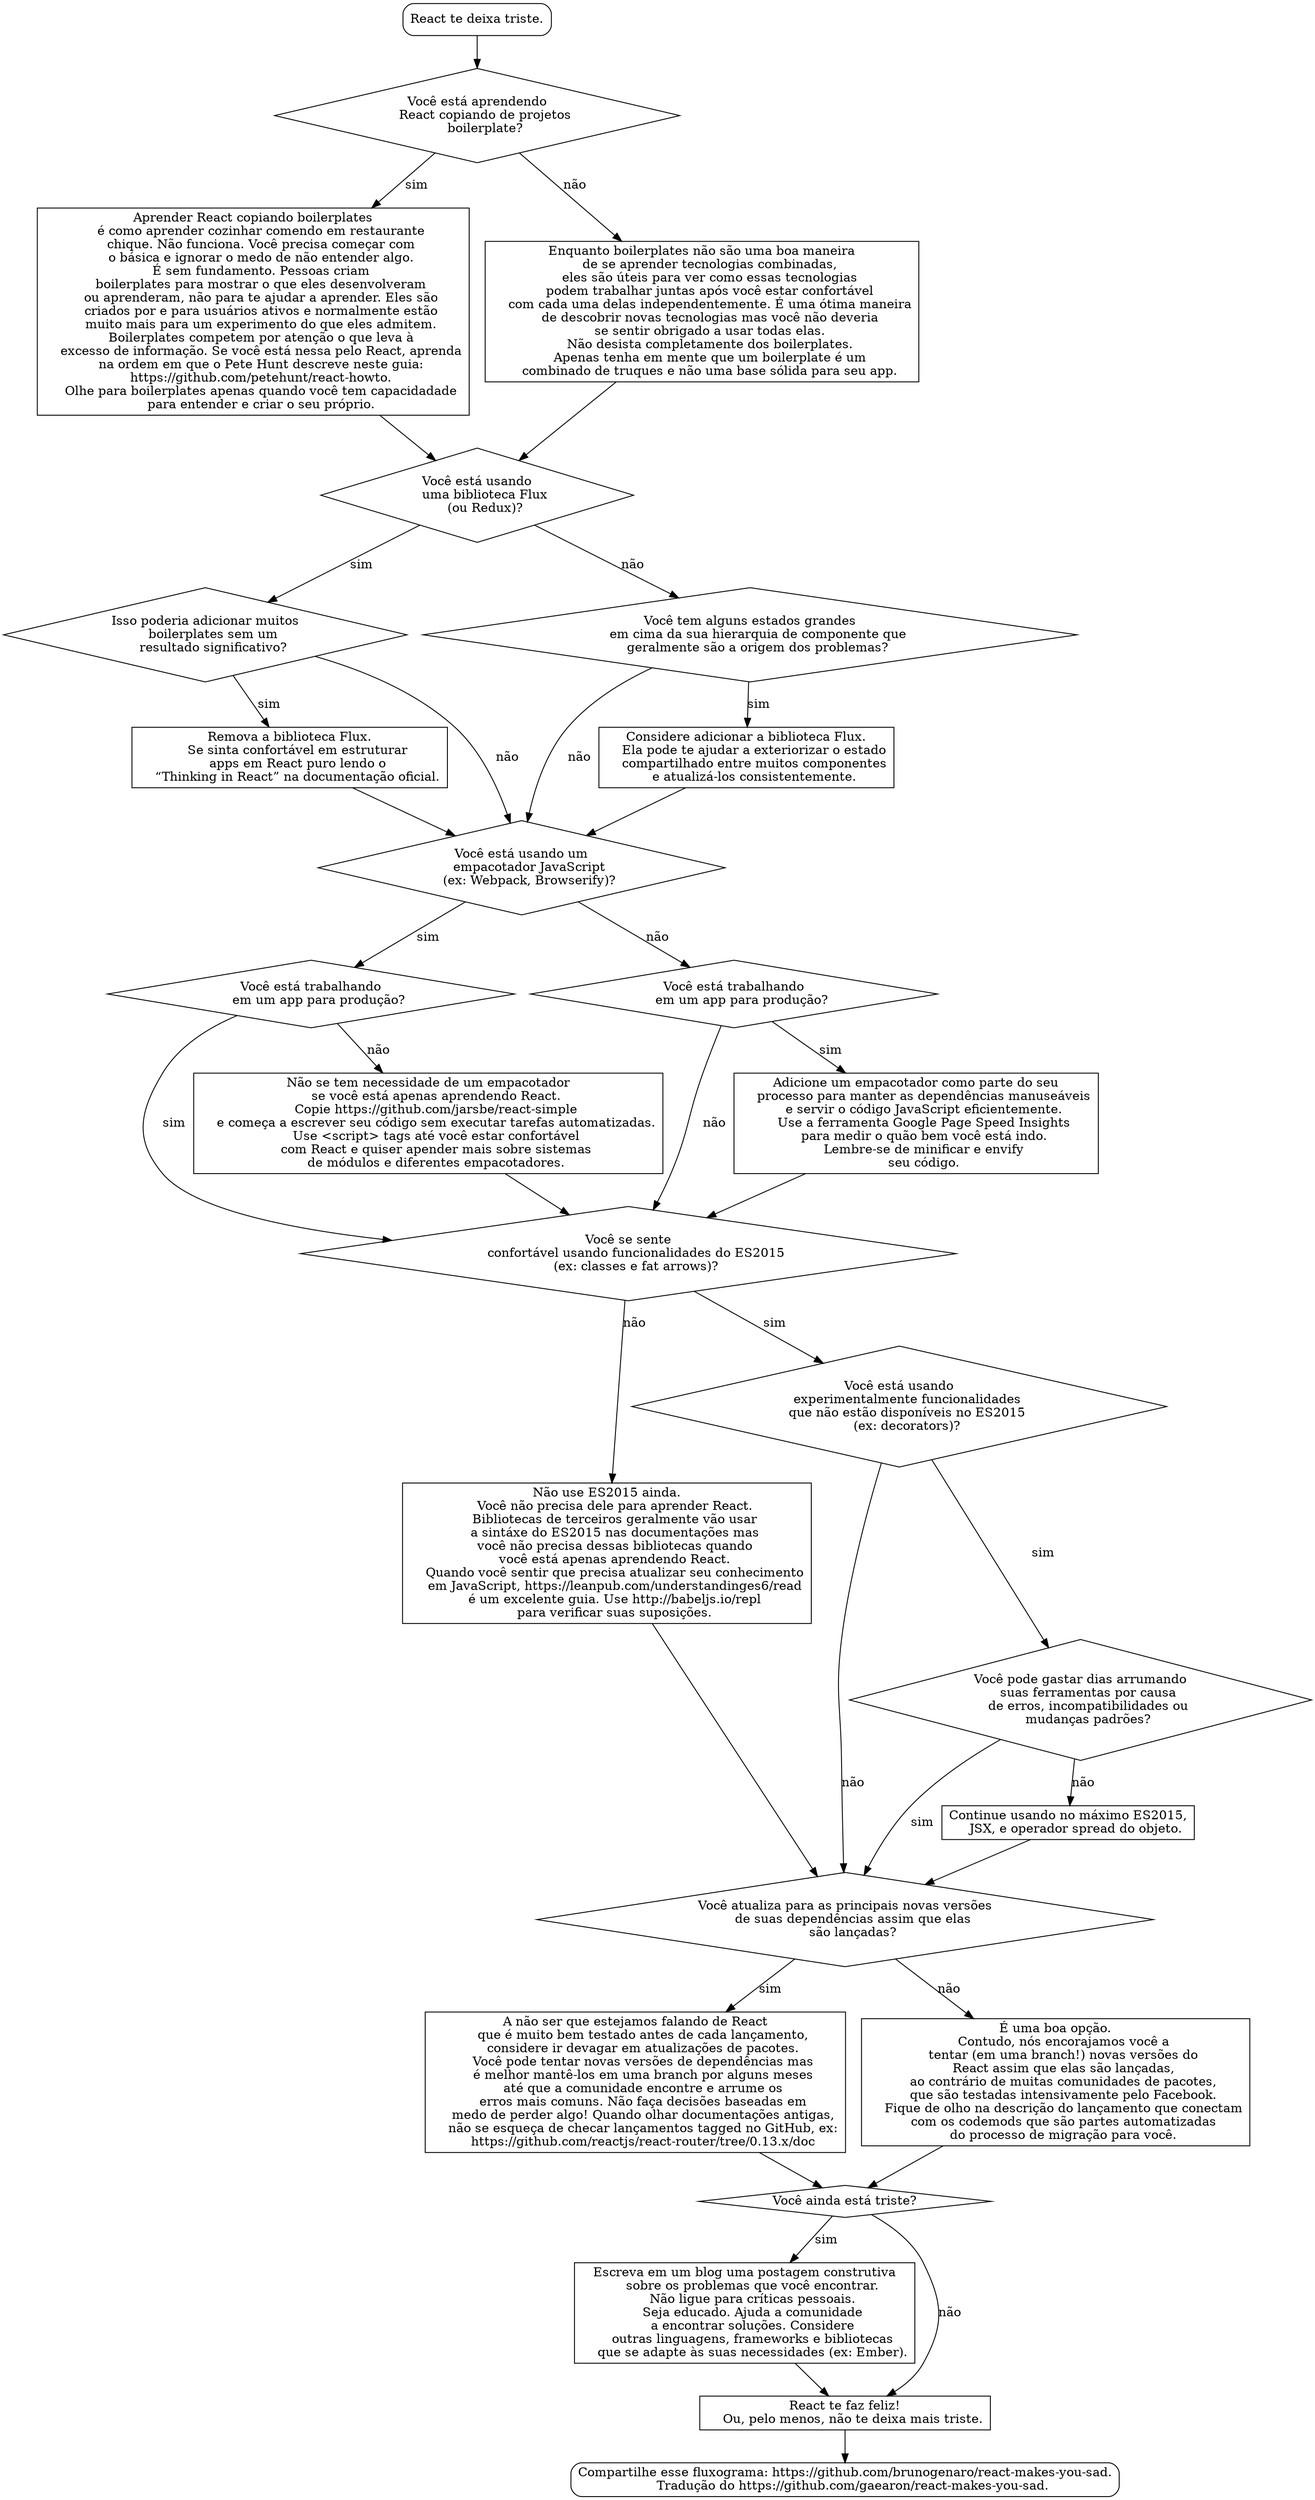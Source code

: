 digraph {
  unhappy[
    shape="box",
    style=rounded,
    label="React te deixa triste."
  ]
  unhappy -> are_you_using_react_boilerplates;

  # Boilerplate Fatigue

  are_you_using_react_boilerplates[
    shape="diamond",
    label="Você está aprendendo
    React copiando de projetos
    boilerplate?"
  ]
  are_you_using_react_boilerplates -> boilerplates_dont_teach[label="sim"]
  are_you_using_react_boilerplates -> steal_from_boilerplates[label="não"]

  boilerplates_dont_teach[
    shape="box",
    label="Aprender React copiando boilerplates
    é como aprender cozinhar comendo em restaurante
    chique. Não funciona. Você precisa começar com
    o básica e ignorar o medo de não entender algo.
    É sem fundamento. Pessoas criam
    boilerplates para mostrar o que eles desenvolveram
    ou aprenderam, não para te ajudar a aprender. Eles são
    criados por e para usuários ativos e normalmente estão
    muito mais para um experimento do que eles admitem.
    Boilerplates competem por atenção o que leva à
    excesso de informação. Se você está nessa pelo React, aprenda
    na ordem em que o Pete Hunt descreve neste guia:
    https://github.com/petehunt/react-howto.
    Olhe para boilerplates apenas quando você tem capacidadade
    para entender e criar o seu próprio."
  ]
  boilerplates_dont_teach -> are_you_using_flux

  steal_from_boilerplates[
    shape="box",
    label="Enquanto boilerplates não são uma boa maneira
    de se aprender tecnologias combinadas,
    eles são úteis para ver como essas tecnologias
    podem trabalhar juntas após você estar confortável
    com cada uma delas independentemente. É uma ótima maneira
    de descobrir novas tecnologias mas você não deveria
    se sentir obrigado a usar todas elas.
    Não desista completamente dos boilerplates.
    Apenas tenha em mente que um boilerplate é um
    combinado de truques e não uma base sólida para seu app."
  ]
  steal_from_boilerplates -> are_you_using_flux

  # Flux Fatigue

  are_you_using_flux[
    shape="diamond",
    label="Você está usando
    uma biblioteca Flux
    (ou Redux)?"
  ]
  are_you_using_flux -> is_too_much_flux[label="sim"]
  are_you_using_flux -> is_not_enough_flux[label="não"]

  is_too_much_flux[
    shape="diamond",
    label="Isso poderia adicionar muitos
    boilerplates sem um
    resultado significativo?"
  ]
  is_too_much_flux -> remove_flux[label="sim"]
  is_too_much_flux -> are_you_using_bundler[label="não"]

  is_not_enough_flux[
    shape="diamond",
    label="Você tem alguns estados grandes
    em cima da sua hierarquia de componente que
    geralmente são a origem dos problemas?"
  ]
  is_not_enough_flux -> add_flux[label="sim"]
  is_not_enough_flux -> are_you_using_bundler[label="não"]

  add_flux[
    shape="box",
    label="Considere adicionar a biblioteca Flux.
    Ela pode te ajudar a exteriorizar o estado
    compartilhado entre muitos componentes
    e atualizá-los consistentemente."
  ]
  add_flux -> are_you_using_bundler

  remove_flux[
    shape="box",
    label="Remova a biblioteca Flux.
    Se sinta confortável em estruturar
    apps em React puro lendo o
    “Thinking in React” na documentação oficial."
  ]
  remove_flux -> are_you_using_bundler

  # Bundler Fatigue

  are_you_using_bundler[
    shape="diamond",
    label="Você está usando um
    empacotador JavaScript
    (ex: Webpack, Browserify)?"
  ]
  are_you_using_bundler -> are_you_working_on_production_app_with_bundler[label="sim"]
  are_you_using_bundler -> are_you_working_on_production_app_without_bundler[label="não"]

  are_you_working_on_production_app_with_bundler[
    shape="diamond",
    label="Você está trabalhando
    em um app para produção?"
  ]
  are_you_working_on_production_app_with_bundler -> do_you_know_es2015[label="sim"]
  are_you_working_on_production_app_with_bundler -> remove_bundler[label="não"]

  are_you_working_on_production_app_without_bundler[
    shape="diamond",
    label="Você está trabalhando
    em um app para produção?"
  ]
  are_you_working_on_production_app_without_bundler -> add_bundler[label="sim"]
  are_you_working_on_production_app_without_bundler -> do_you_know_es2015[label="não"]

  add_bundler[
    shape="box",
    label="Adicione um empacotador como parte do seu
    processo para manter as dependências manuseáveis
    e servir o código JavaScript eficientemente.
    Use a ferramenta Google Page Speed Insights
    para medir o quão bem você está indo.
    Lembre-se de minificar e envify
    seu código."
  ]
  add_bundler -> do_you_know_es2015

  remove_bundler[
    shape="box",
    label="Não se tem necessidade de um empacotador
    se você está apenas aprendendo React.
    Copie https://github.com/jarsbe/react-simple
    e começa a escrever seu código sem executar tarefas automatizadas.
    Use <script> tags até você estar confortável
    com React e quiser apender mais sobre sistemas
    de módulos e diferentes empacotadores."
  ]
  remove_bundler -> do_you_know_es2015

  # ES2015 Fatigue

  do_you_know_es2015[
    shape="diamond",
    label="Você se sente
    confortável usando funcionalidades do ES2015
    (ex: classes e fat arrows)?"
  ]
  do_you_know_es2015 -> use_es5[label="não"]
  do_you_know_es2015 -> are_you_using_dangerous_features[label="sim"]

  use_es5[
    shape="box",
    label="Não use ES2015 ainda.
    Você não precisa dele para aprender React.
    Bibliotecas de terceiros geralmente vão usar
    a sintáxe do ES2015 nas documentações mas
    você não precisa dessas bibliotecas quando
    você está apenas aprendendo React.
    Quando você sentir que precisa atualizar seu conhecimento
    em JavaScript, https://leanpub.com/understandinges6/read
    é um excelente guia. Use http://babeljs.io/repl
    para verificar suas suposições."
  ]
  use_es5 -> do_you_update_packages_asap

  # ESnext Fatigue

  are_you_using_dangerous_features[
    shape="diamond",
    label="Você está usando
    experimentalmente funcionalidades
    que não estão disponíveis no ES2015
    (ex: decorators)?"
  ]
  are_you_using_dangerous_features -> can_you_spend_days_on_your_tooling[label="sim"]
  are_you_using_dangerous_features -> do_you_update_packages_asap[label="não"]

  can_you_spend_days_on_your_tooling[
    shape="diamond",
    label="Você pode gastar dias arrumando
    suas ferramentas por causa
    de erros, incompatibilidades ou
    mudanças padrões?"
  ]
  can_you_spend_days_on_your_tooling -> do_you_update_packages_asap[label="sim"]
  can_you_spend_days_on_your_tooling -> stick_to_es2015[label="não"]

  stick_to_es2015[
    shape="box",
    label="Continue usando no máximo ES2015,
    JSX, e operador spread do objeto."
  ]
  stick_to_es2015 -> do_you_update_packages_asap

  # Semver Fatigue

  do_you_update_packages_asap[
    shape="diamond",
    label="Você atualiza para as principais novas versões
    de suas dependências assim que elas
    são lançadas?"
  ]
  do_you_update_packages_asap -> give_it_two_months[label="sim"]
  do_you_update_packages_asap -> consider_updating_react[label="não"]

  give_it_two_months[
    shape="box",
    label="A não ser que estejamos falando de React
    que é muito bem testado antes de cada lançamento,
    considere ir devagar em atualizações de pacotes.
    Você pode tentar novas versões de dependências mas
    é melhor mantê-los em uma branch por alguns meses
    até que a comunidade encontre e arrume os
    erros mais comuns. Não faça decisões baseadas em
    medo de perder algo! Quando olhar documentações antigas,
    não se esqueça de checar lançamentos tagged no GitHub, ex:
    https://github.com/reactjs/react-router/tree/0.13.x/doc"
  ]
  give_it_two_months -> are_you_still_sad

  consider_updating_react[
    shape="box",
    label="É uma boa opção.
    Contudo, nós encorajamos você a
    tentar (em uma branch!) novas versões do
    React assim que elas são lançadas,
    ao contrário de muitas comunidades de pacotes,
    que são testadas intensivamente pelo Facebook.
    Fique de olho na descrição do lançamento que conectam
    com os codemods que são partes automatizadas
    do processo de migração para você."
  ]
  consider_updating_react -> are_you_still_sad

  # End

  are_you_still_sad[
    shape="diamond",
    label="Você ainda está triste?"
  ]
  are_you_still_sad -> rant[label="sim"];
  are_you_still_sad -> happy[label="não"];

  rant[
    shape="box",
    label="Escreva em um blog uma postagem construtiva
    sobre os problemas que você encontrar.
    Não ligue para críticas pessoais.
    Seja educado. Ajuda a comunidade
    a encontrar soluções. Considere
    outras linguagens, frameworks e bibliotecas
    que se adapte às suas necessidades (ex: Ember)."
  ]
  rant -> happy

  happy[
    shape="box",
    label="React te faz feliz!
    Ou, pelo menos, não te deixa mais triste."
  ]
  happy -> share

  share [
    shape="box",
    style=rounded,
    label="Compartilhe esse fluxograma: https://github.com/brunogenaro/react-makes-you-sad.
    Tradução do https://github.com/gaearon/react-makes-you-sad."
  ]
}
